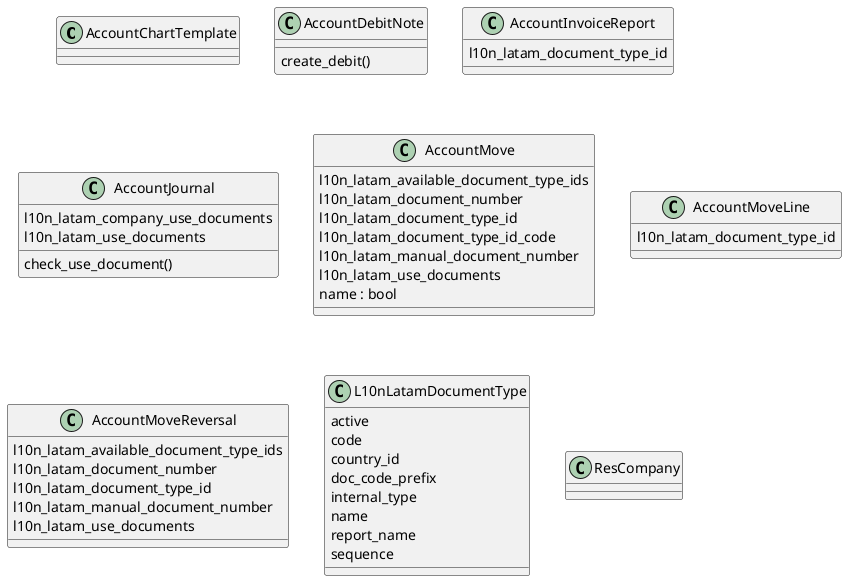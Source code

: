 @startuml classes_l10n_latam_invoice_document
set namespaceSeparator none
class "AccountChartTemplate" as odoo_src.odoo.addons.l10n_latam_invoice_document.models.account_chart_template.AccountChartTemplate {
}
class "AccountDebitNote" as odoo_src.odoo.addons.l10n_latam_invoice_document.wizards.account_debit_note.AccountDebitNote {
  create_debit()
}
class "AccountInvoiceReport" as odoo_src.odoo.addons.l10n_latam_invoice_document.report.invoice_report.AccountInvoiceReport {
  l10n_latam_document_type_id
}
class "AccountJournal" as odoo_src.odoo.addons.l10n_latam_invoice_document.models.account_journal.AccountJournal {
  l10n_latam_company_use_documents
  l10n_latam_use_documents
  check_use_document()
}
class "AccountMove" as odoo_src.odoo.addons.l10n_latam_invoice_document.models.account_move.AccountMove {
  l10n_latam_available_document_type_ids
  l10n_latam_document_number
  l10n_latam_document_type_id
  l10n_latam_document_type_id_code
  l10n_latam_manual_document_number
  l10n_latam_use_documents
  name : bool
}
class "AccountMoveLine" as odoo_src.odoo.addons.l10n_latam_invoice_document.models.account_move_line.AccountMoveLine {
  l10n_latam_document_type_id
}
class "AccountMoveReversal" as odoo_src.odoo.addons.l10n_latam_invoice_document.wizards.account_move_reversal.AccountMoveReversal {
  l10n_latam_available_document_type_ids
  l10n_latam_document_number
  l10n_latam_document_type_id
  l10n_latam_manual_document_number
  l10n_latam_use_documents
}
class "L10nLatamDocumentType" as odoo_src.odoo.addons.l10n_latam_invoice_document.models.l10n_latam_document_type.L10nLatamDocumentType {
  active
  code
  country_id
  doc_code_prefix
  internal_type
  name
  report_name
  sequence
}
class "ResCompany" as odoo_src.odoo.addons.l10n_latam_invoice_document.models.res_company.ResCompany {
}
@enduml
